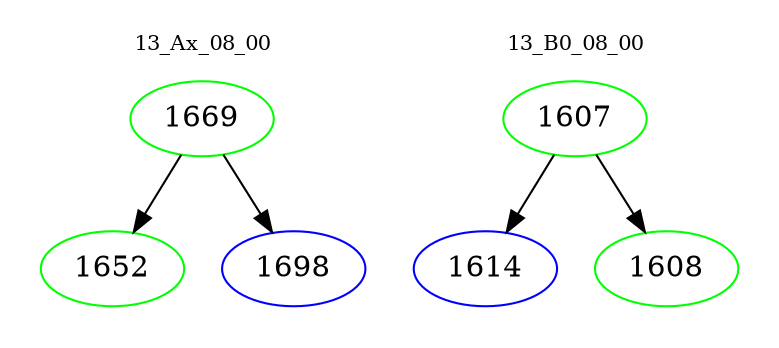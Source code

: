 digraph{
subgraph cluster_0 {
color = white
label = "13_Ax_08_00";
fontsize=10;
T0_1669 [label="1669", color="green"]
T0_1669 -> T0_1652 [color="black"]
T0_1652 [label="1652", color="green"]
T0_1669 -> T0_1698 [color="black"]
T0_1698 [label="1698", color="blue"]
}
subgraph cluster_1 {
color = white
label = "13_B0_08_00";
fontsize=10;
T1_1607 [label="1607", color="green"]
T1_1607 -> T1_1614 [color="black"]
T1_1614 [label="1614", color="blue"]
T1_1607 -> T1_1608 [color="black"]
T1_1608 [label="1608", color="green"]
}
}
